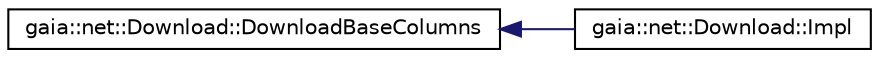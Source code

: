 digraph G
{
  edge [fontname="Helvetica",fontsize="10",labelfontname="Helvetica",labelfontsize="10"];
  node [fontname="Helvetica",fontsize="10",shape=record];
  rankdir=LR;
  Node1 [label="gaia::net::Download::DownloadBaseColumns",height=0.2,width=0.4,color="black", fillcolor="white", style="filled",URL="$df/d50/classgaia_1_1net_1_1_download_1_1_download_base_columns.html"];
  Node1 -> Node2 [dir=back,color="midnightblue",fontsize="10",style="solid",fontname="Helvetica"];
  Node2 [label="gaia::net::Download::Impl",height=0.2,width=0.4,color="black", fillcolor="white", style="filled",URL="$db/d2b/classgaia_1_1net_1_1_download_1_1_impl.html",tooltip="Implementation details."];
}

